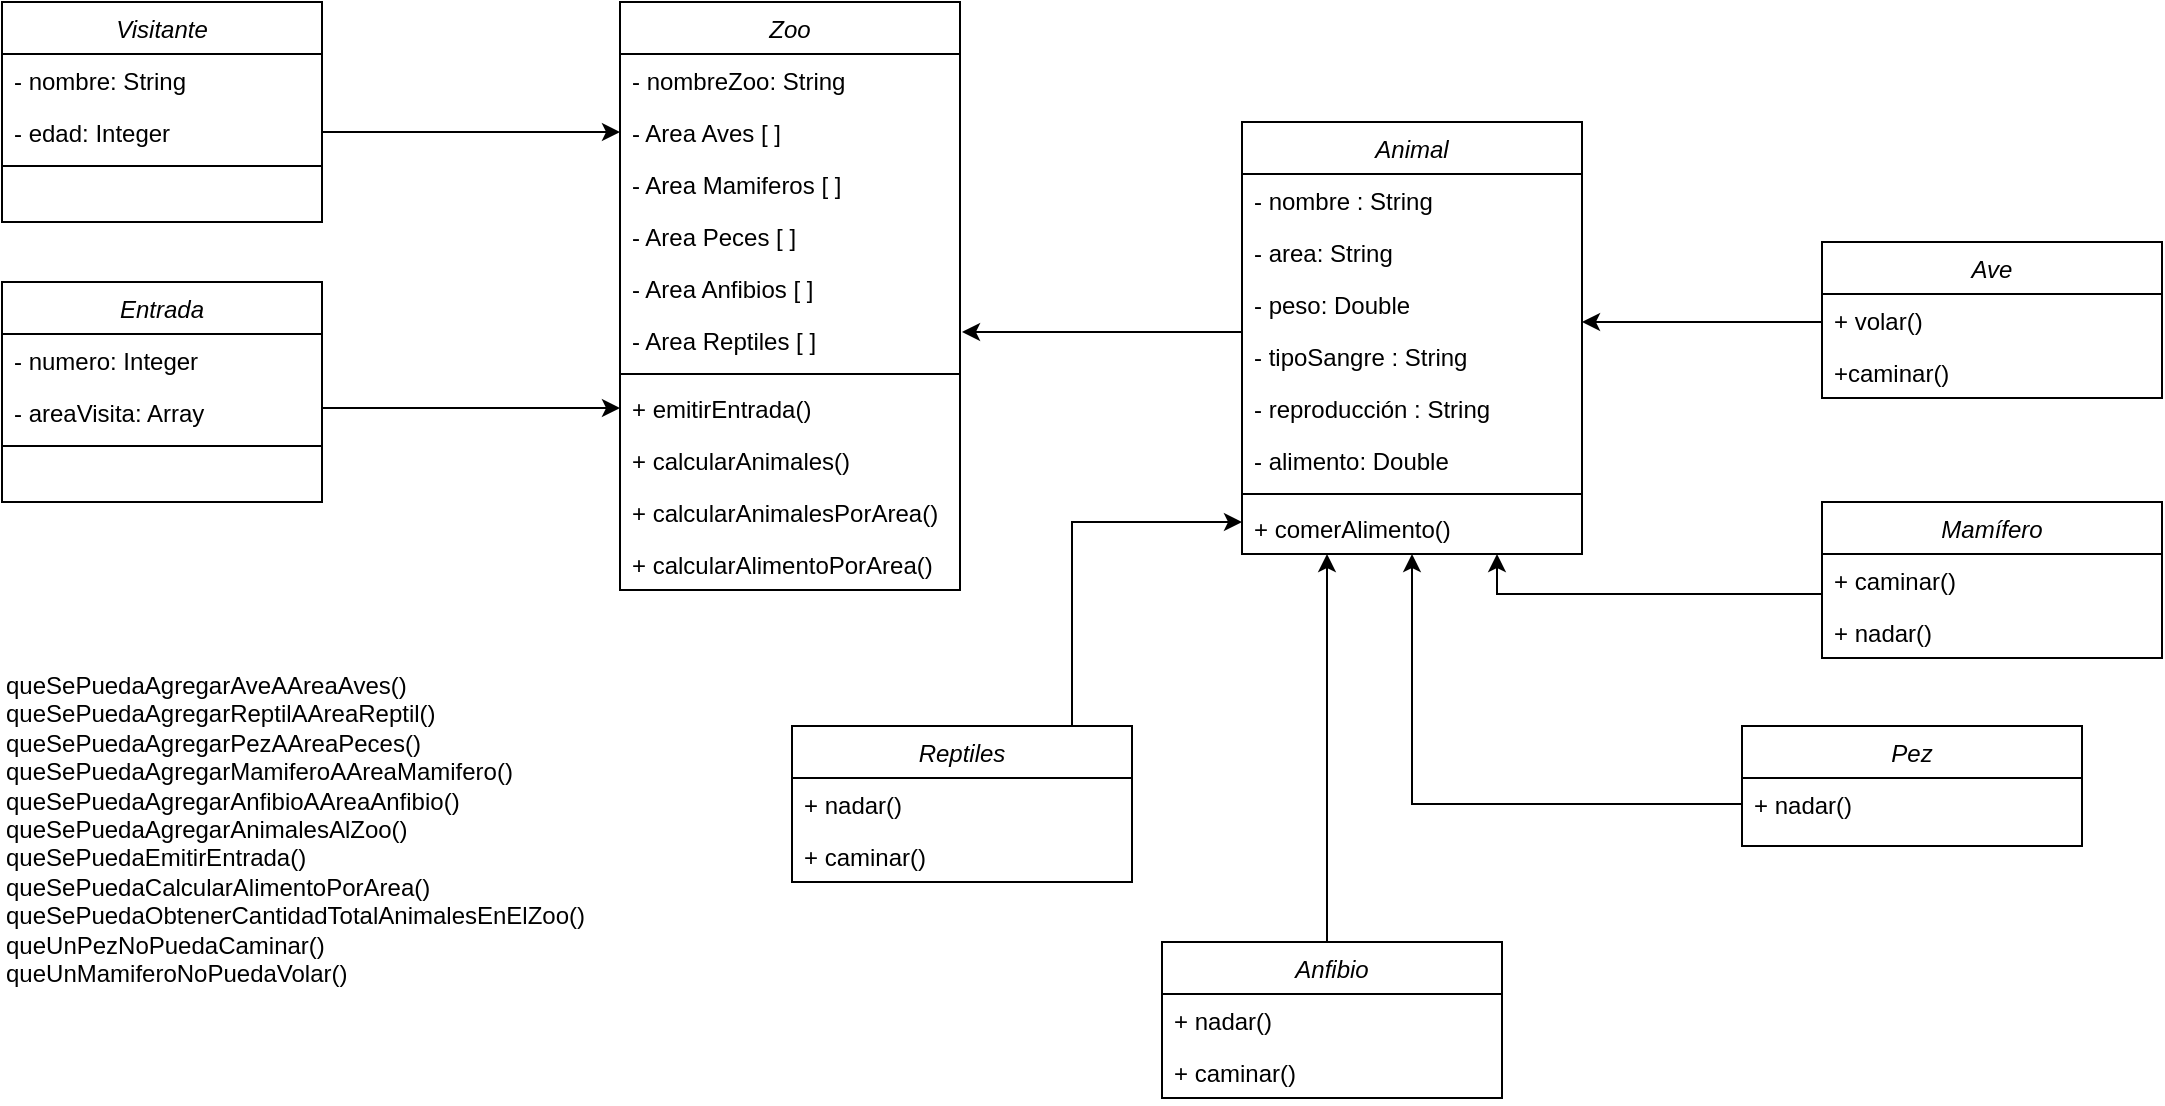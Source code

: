 <mxfile version="15.4.3" type="device"><diagram id="C5RBs43oDa-KdzZeNtuy" name="Page-1"><mxGraphModel dx="857" dy="547" grid="1" gridSize="10" guides="1" tooltips="1" connect="1" arrows="1" fold="1" page="1" pageScale="1" pageWidth="1169" pageHeight="827" math="0" shadow="0"><root><mxCell id="WIyWlLk6GJQsqaUBKTNV-0"/><mxCell id="WIyWlLk6GJQsqaUBKTNV-1" parent="WIyWlLk6GJQsqaUBKTNV-0"/><mxCell id="zkfFHV4jXpPFQw0GAbJ--0" value="Visitante" style="swimlane;fontStyle=2;align=center;verticalAlign=top;childLayout=stackLayout;horizontal=1;startSize=26;horizontalStack=0;resizeParent=1;resizeLast=0;collapsible=1;marginBottom=0;rounded=0;shadow=0;strokeWidth=1;" parent="WIyWlLk6GJQsqaUBKTNV-1" vertex="1"><mxGeometry x="20" y="30" width="160" height="110" as="geometry"><mxRectangle x="230" y="140" width="160" height="26" as="alternateBounds"/></mxGeometry></mxCell><mxCell id="zkfFHV4jXpPFQw0GAbJ--1" value="- nombre: String" style="text;align=left;verticalAlign=top;spacingLeft=4;spacingRight=4;overflow=hidden;rotatable=0;points=[[0,0.5],[1,0.5]];portConstraint=eastwest;" parent="zkfFHV4jXpPFQw0GAbJ--0" vertex="1"><mxGeometry y="26" width="160" height="26" as="geometry"/></mxCell><mxCell id="zkfFHV4jXpPFQw0GAbJ--2" value="- edad: Integer" style="text;align=left;verticalAlign=top;spacingLeft=4;spacingRight=4;overflow=hidden;rotatable=0;points=[[0,0.5],[1,0.5]];portConstraint=eastwest;rounded=0;shadow=0;html=0;" parent="zkfFHV4jXpPFQw0GAbJ--0" vertex="1"><mxGeometry y="52" width="160" height="26" as="geometry"/></mxCell><mxCell id="zkfFHV4jXpPFQw0GAbJ--4" value="" style="line;html=1;strokeWidth=1;align=left;verticalAlign=middle;spacingTop=-1;spacingLeft=3;spacingRight=3;rotatable=0;labelPosition=right;points=[];portConstraint=eastwest;" parent="zkfFHV4jXpPFQw0GAbJ--0" vertex="1"><mxGeometry y="78" width="160" height="8" as="geometry"/></mxCell><mxCell id="TKWq1amOoFYRC9h2cerJ-0" value="Entrada" style="swimlane;fontStyle=2;align=center;verticalAlign=top;childLayout=stackLayout;horizontal=1;startSize=26;horizontalStack=0;resizeParent=1;resizeLast=0;collapsible=1;marginBottom=0;rounded=0;shadow=0;strokeWidth=1;" vertex="1" parent="WIyWlLk6GJQsqaUBKTNV-1"><mxGeometry x="20" y="170" width="160" height="110" as="geometry"><mxRectangle x="230" y="140" width="160" height="26" as="alternateBounds"/></mxGeometry></mxCell><mxCell id="TKWq1amOoFYRC9h2cerJ-1" value="- numero: Integer" style="text;align=left;verticalAlign=top;spacingLeft=4;spacingRight=4;overflow=hidden;rotatable=0;points=[[0,0.5],[1,0.5]];portConstraint=eastwest;" vertex="1" parent="TKWq1amOoFYRC9h2cerJ-0"><mxGeometry y="26" width="160" height="26" as="geometry"/></mxCell><mxCell id="TKWq1amOoFYRC9h2cerJ-3" value="- areaVisita: Array" style="text;align=left;verticalAlign=top;spacingLeft=4;spacingRight=4;overflow=hidden;rotatable=0;points=[[0,0.5],[1,0.5]];portConstraint=eastwest;rounded=0;shadow=0;html=0;" vertex="1" parent="TKWq1amOoFYRC9h2cerJ-0"><mxGeometry y="52" width="160" height="26" as="geometry"/></mxCell><mxCell id="TKWq1amOoFYRC9h2cerJ-4" value="" style="line;html=1;strokeWidth=1;align=left;verticalAlign=middle;spacingTop=-1;spacingLeft=3;spacingRight=3;rotatable=0;labelPosition=right;points=[];portConstraint=eastwest;" vertex="1" parent="TKWq1amOoFYRC9h2cerJ-0"><mxGeometry y="78" width="160" height="8" as="geometry"/></mxCell><mxCell id="TKWq1amOoFYRC9h2cerJ-7" value="Zoo" style="swimlane;fontStyle=2;align=center;verticalAlign=top;childLayout=stackLayout;horizontal=1;startSize=26;horizontalStack=0;resizeParent=1;resizeLast=0;collapsible=1;marginBottom=0;rounded=0;shadow=0;strokeWidth=1;" vertex="1" parent="WIyWlLk6GJQsqaUBKTNV-1"><mxGeometry x="329" y="30" width="170" height="294" as="geometry"><mxRectangle x="230" y="140" width="160" height="26" as="alternateBounds"/></mxGeometry></mxCell><mxCell id="TKWq1amOoFYRC9h2cerJ-8" value="- nombreZoo: String " style="text;align=left;verticalAlign=top;spacingLeft=4;spacingRight=4;overflow=hidden;rotatable=0;points=[[0,0.5],[1,0.5]];portConstraint=eastwest;" vertex="1" parent="TKWq1amOoFYRC9h2cerJ-7"><mxGeometry y="26" width="170" height="26" as="geometry"/></mxCell><mxCell id="TKWq1amOoFYRC9h2cerJ-9" value="- Area Aves [ ]" style="text;align=left;verticalAlign=top;spacingLeft=4;spacingRight=4;overflow=hidden;rotatable=0;points=[[0,0.5],[1,0.5]];portConstraint=eastwest;rounded=0;shadow=0;html=0;" vertex="1" parent="TKWq1amOoFYRC9h2cerJ-7"><mxGeometry y="52" width="170" height="26" as="geometry"/></mxCell><mxCell id="TKWq1amOoFYRC9h2cerJ-10" value="- Area Mamiferos [ ]" style="text;align=left;verticalAlign=top;spacingLeft=4;spacingRight=4;overflow=hidden;rotatable=0;points=[[0,0.5],[1,0.5]];portConstraint=eastwest;rounded=0;shadow=0;html=0;" vertex="1" parent="TKWq1amOoFYRC9h2cerJ-7"><mxGeometry y="78" width="170" height="26" as="geometry"/></mxCell><mxCell id="TKWq1amOoFYRC9h2cerJ-13" value="- Area Peces [ ]" style="text;align=left;verticalAlign=top;spacingLeft=4;spacingRight=4;overflow=hidden;rotatable=0;points=[[0,0.5],[1,0.5]];portConstraint=eastwest;rounded=0;shadow=0;html=0;" vertex="1" parent="TKWq1amOoFYRC9h2cerJ-7"><mxGeometry y="104" width="170" height="26" as="geometry"/></mxCell><mxCell id="TKWq1amOoFYRC9h2cerJ-28" value="- Area Anfibios [ ]" style="text;align=left;verticalAlign=top;spacingLeft=4;spacingRight=4;overflow=hidden;rotatable=0;points=[[0,0.5],[1,0.5]];portConstraint=eastwest;rounded=0;shadow=0;html=0;" vertex="1" parent="TKWq1amOoFYRC9h2cerJ-7"><mxGeometry y="130" width="170" height="26" as="geometry"/></mxCell><mxCell id="TKWq1amOoFYRC9h2cerJ-30" value="- Area Reptiles [ ]" style="text;align=left;verticalAlign=top;spacingLeft=4;spacingRight=4;overflow=hidden;rotatable=0;points=[[0,0.5],[1,0.5]];portConstraint=eastwest;rounded=0;shadow=0;html=0;" vertex="1" parent="TKWq1amOoFYRC9h2cerJ-7"><mxGeometry y="156" width="170" height="26" as="geometry"/></mxCell><mxCell id="TKWq1amOoFYRC9h2cerJ-17" value="" style="line;html=1;strokeWidth=1;align=left;verticalAlign=middle;spacingTop=-1;spacingLeft=3;spacingRight=3;rotatable=0;labelPosition=right;points=[];portConstraint=eastwest;" vertex="1" parent="TKWq1amOoFYRC9h2cerJ-7"><mxGeometry y="182" width="170" height="8" as="geometry"/></mxCell><mxCell id="TKWq1amOoFYRC9h2cerJ-18" value="+ emitirEntrada()" style="text;align=left;verticalAlign=top;spacingLeft=4;spacingRight=4;overflow=hidden;rotatable=0;points=[[0,0.5],[1,0.5]];portConstraint=eastwest;rounded=0;shadow=0;html=0;" vertex="1" parent="TKWq1amOoFYRC9h2cerJ-7"><mxGeometry y="190" width="170" height="26" as="geometry"/></mxCell><mxCell id="TKWq1amOoFYRC9h2cerJ-66" value="+ calcularAnimales()" style="text;align=left;verticalAlign=top;spacingLeft=4;spacingRight=4;overflow=hidden;rotatable=0;points=[[0,0.5],[1,0.5]];portConstraint=eastwest;rounded=0;shadow=0;html=0;" vertex="1" parent="TKWq1amOoFYRC9h2cerJ-7"><mxGeometry y="216" width="170" height="26" as="geometry"/></mxCell><mxCell id="TKWq1amOoFYRC9h2cerJ-65" value="+ calcularAnimalesPorArea()" style="text;align=left;verticalAlign=top;spacingLeft=4;spacingRight=4;overflow=hidden;rotatable=0;points=[[0,0.5],[1,0.5]];portConstraint=eastwest;rounded=0;shadow=0;html=0;" vertex="1" parent="TKWq1amOoFYRC9h2cerJ-7"><mxGeometry y="242" width="170" height="26" as="geometry"/></mxCell><mxCell id="TKWq1amOoFYRC9h2cerJ-19" value="+ calcularAlimentoPorArea()" style="text;align=left;verticalAlign=top;spacingLeft=4;spacingRight=4;overflow=hidden;rotatable=0;points=[[0,0.5],[1,0.5]];portConstraint=eastwest;rounded=0;shadow=0;html=0;" vertex="1" parent="TKWq1amOoFYRC9h2cerJ-7"><mxGeometry y="268" width="170" height="26" as="geometry"/></mxCell><mxCell id="TKWq1amOoFYRC9h2cerJ-40" style="edgeStyle=orthogonalEdgeStyle;rounded=0;orthogonalLoop=1;jettySize=auto;html=1;" edge="1" parent="WIyWlLk6GJQsqaUBKTNV-1" source="TKWq1amOoFYRC9h2cerJ-20"><mxGeometry relative="1" as="geometry"><mxPoint x="500" y="195.0" as="targetPoint"/><Array as="points"><mxPoint x="590" y="195"/><mxPoint x="590" y="195"/></Array></mxGeometry></mxCell><mxCell id="TKWq1amOoFYRC9h2cerJ-20" value="Animal" style="swimlane;fontStyle=2;align=center;verticalAlign=top;childLayout=stackLayout;horizontal=1;startSize=26;horizontalStack=0;resizeParent=1;resizeLast=0;collapsible=1;marginBottom=0;rounded=0;shadow=0;strokeWidth=1;" vertex="1" parent="WIyWlLk6GJQsqaUBKTNV-1"><mxGeometry x="640" y="90" width="170" height="216" as="geometry"><mxRectangle x="230" y="140" width="160" height="26" as="alternateBounds"/></mxGeometry></mxCell><mxCell id="TKWq1amOoFYRC9h2cerJ-21" value="- nombre : String" style="text;align=left;verticalAlign=top;spacingLeft=4;spacingRight=4;overflow=hidden;rotatable=0;points=[[0,0.5],[1,0.5]];portConstraint=eastwest;" vertex="1" parent="TKWq1amOoFYRC9h2cerJ-20"><mxGeometry y="26" width="170" height="26" as="geometry"/></mxCell><mxCell id="TKWq1amOoFYRC9h2cerJ-22" value="- area: String" style="text;align=left;verticalAlign=top;spacingLeft=4;spacingRight=4;overflow=hidden;rotatable=0;points=[[0,0.5],[1,0.5]];portConstraint=eastwest;rounded=0;shadow=0;html=0;" vertex="1" parent="TKWq1amOoFYRC9h2cerJ-20"><mxGeometry y="52" width="170" height="26" as="geometry"/></mxCell><mxCell id="TKWq1amOoFYRC9h2cerJ-24" value="- peso: Double" style="text;align=left;verticalAlign=top;spacingLeft=4;spacingRight=4;overflow=hidden;rotatable=0;points=[[0,0.5],[1,0.5]];portConstraint=eastwest;rounded=0;shadow=0;html=0;" vertex="1" parent="TKWq1amOoFYRC9h2cerJ-20"><mxGeometry y="78" width="170" height="26" as="geometry"/></mxCell><mxCell id="TKWq1amOoFYRC9h2cerJ-58" value="- tipoSangre : String" style="text;align=left;verticalAlign=top;spacingLeft=4;spacingRight=4;overflow=hidden;rotatable=0;points=[[0,0.5],[1,0.5]];portConstraint=eastwest;" vertex="1" parent="TKWq1amOoFYRC9h2cerJ-20"><mxGeometry y="104" width="170" height="26" as="geometry"/></mxCell><mxCell id="TKWq1amOoFYRC9h2cerJ-59" value="- reproducción : String" style="text;align=left;verticalAlign=top;spacingLeft=4;spacingRight=4;overflow=hidden;rotatable=0;points=[[0,0.5],[1,0.5]];portConstraint=eastwest;" vertex="1" parent="TKWq1amOoFYRC9h2cerJ-20"><mxGeometry y="130" width="170" height="26" as="geometry"/></mxCell><mxCell id="TKWq1amOoFYRC9h2cerJ-23" value="- alimento: Double" style="text;align=left;verticalAlign=top;spacingLeft=4;spacingRight=4;overflow=hidden;rotatable=0;points=[[0,0.5],[1,0.5]];portConstraint=eastwest;rounded=0;shadow=0;html=0;" vertex="1" parent="TKWq1amOoFYRC9h2cerJ-20"><mxGeometry y="156" width="170" height="26" as="geometry"/></mxCell><mxCell id="TKWq1amOoFYRC9h2cerJ-25" value="" style="line;html=1;strokeWidth=1;align=left;verticalAlign=middle;spacingTop=-1;spacingLeft=3;spacingRight=3;rotatable=0;labelPosition=right;points=[];portConstraint=eastwest;" vertex="1" parent="TKWq1amOoFYRC9h2cerJ-20"><mxGeometry y="182" width="170" height="8" as="geometry"/></mxCell><mxCell id="TKWq1amOoFYRC9h2cerJ-26" value="+ comerAlimento()" style="text;align=left;verticalAlign=top;spacingLeft=4;spacingRight=4;overflow=hidden;rotatable=0;points=[[0,0.5],[1,0.5]];portConstraint=eastwest;rounded=0;shadow=0;html=0;" vertex="1" parent="TKWq1amOoFYRC9h2cerJ-20"><mxGeometry y="190" width="170" height="26" as="geometry"/></mxCell><mxCell id="TKWq1amOoFYRC9h2cerJ-39" style="edgeStyle=orthogonalEdgeStyle;rounded=0;orthogonalLoop=1;jettySize=auto;html=1;" edge="1" parent="WIyWlLk6GJQsqaUBKTNV-1" source="TKWq1amOoFYRC9h2cerJ-31" target="TKWq1amOoFYRC9h2cerJ-24"><mxGeometry relative="1" as="geometry"><mxPoint x="820" y="190" as="targetPoint"/><Array as="points"><mxPoint x="840" y="190"/><mxPoint x="840" y="190"/></Array></mxGeometry></mxCell><mxCell id="TKWq1amOoFYRC9h2cerJ-31" value="Ave" style="swimlane;fontStyle=2;align=center;verticalAlign=top;childLayout=stackLayout;horizontal=1;startSize=26;horizontalStack=0;resizeParent=1;resizeLast=0;collapsible=1;marginBottom=0;rounded=0;shadow=0;strokeWidth=1;" vertex="1" parent="WIyWlLk6GJQsqaUBKTNV-1"><mxGeometry x="930" y="150" width="170" height="78" as="geometry"><mxRectangle x="230" y="140" width="160" height="26" as="alternateBounds"/></mxGeometry></mxCell><mxCell id="TKWq1amOoFYRC9h2cerJ-37" value="+ volar()" style="text;align=left;verticalAlign=top;spacingLeft=4;spacingRight=4;overflow=hidden;rotatable=0;points=[[0,0.5],[1,0.5]];portConstraint=eastwest;rounded=0;shadow=0;html=0;" vertex="1" parent="TKWq1amOoFYRC9h2cerJ-31"><mxGeometry y="26" width="170" height="26" as="geometry"/></mxCell><mxCell id="TKWq1amOoFYRC9h2cerJ-44" value="+caminar()" style="text;align=left;verticalAlign=top;spacingLeft=4;spacingRight=4;overflow=hidden;rotatable=0;points=[[0,0.5],[1,0.5]];portConstraint=eastwest;rounded=0;shadow=0;html=0;" vertex="1" parent="TKWq1amOoFYRC9h2cerJ-31"><mxGeometry y="52" width="170" height="26" as="geometry"/></mxCell><mxCell id="TKWq1amOoFYRC9h2cerJ-42" value="Mamífero" style="swimlane;fontStyle=2;align=center;verticalAlign=top;childLayout=stackLayout;horizontal=1;startSize=26;horizontalStack=0;resizeParent=1;resizeLast=0;collapsible=1;marginBottom=0;rounded=0;shadow=0;strokeWidth=1;" vertex="1" parent="WIyWlLk6GJQsqaUBKTNV-1"><mxGeometry x="930" y="280" width="170" height="78" as="geometry"><mxRectangle x="230" y="140" width="160" height="26" as="alternateBounds"/></mxGeometry></mxCell><mxCell id="TKWq1amOoFYRC9h2cerJ-43" value="+ caminar()" style="text;align=left;verticalAlign=top;spacingLeft=4;spacingRight=4;overflow=hidden;rotatable=0;points=[[0,0.5],[1,0.5]];portConstraint=eastwest;rounded=0;shadow=0;html=0;" vertex="1" parent="TKWq1amOoFYRC9h2cerJ-42"><mxGeometry y="26" width="170" height="26" as="geometry"/></mxCell><mxCell id="TKWq1amOoFYRC9h2cerJ-45" value="+ nadar()" style="text;align=left;verticalAlign=top;spacingLeft=4;spacingRight=4;overflow=hidden;rotatable=0;points=[[0,0.5],[1,0.5]];portConstraint=eastwest;rounded=0;shadow=0;html=0;" vertex="1" parent="TKWq1amOoFYRC9h2cerJ-42"><mxGeometry y="52" width="170" height="26" as="geometry"/></mxCell><mxCell id="TKWq1amOoFYRC9h2cerJ-46" style="edgeStyle=orthogonalEdgeStyle;rounded=0;orthogonalLoop=1;jettySize=auto;html=1;entryX=0.75;entryY=1;entryDx=0;entryDy=0;" edge="1" parent="WIyWlLk6GJQsqaUBKTNV-1" source="TKWq1amOoFYRC9h2cerJ-43" target="TKWq1amOoFYRC9h2cerJ-20"><mxGeometry relative="1" as="geometry"><Array as="points"><mxPoint x="767" y="326"/></Array></mxGeometry></mxCell><mxCell id="TKWq1amOoFYRC9h2cerJ-47" value="Pez" style="swimlane;fontStyle=2;align=center;verticalAlign=top;childLayout=stackLayout;horizontal=1;startSize=26;horizontalStack=0;resizeParent=1;resizeLast=0;collapsible=1;marginBottom=0;rounded=0;shadow=0;strokeWidth=1;" vertex="1" parent="WIyWlLk6GJQsqaUBKTNV-1"><mxGeometry x="890" y="392" width="170" height="60" as="geometry"><mxRectangle x="230" y="140" width="160" height="26" as="alternateBounds"/></mxGeometry></mxCell><mxCell id="TKWq1amOoFYRC9h2cerJ-49" value="+ nadar()" style="text;align=left;verticalAlign=top;spacingLeft=4;spacingRight=4;overflow=hidden;rotatable=0;points=[[0,0.5],[1,0.5]];portConstraint=eastwest;rounded=0;shadow=0;html=0;" vertex="1" parent="TKWq1amOoFYRC9h2cerJ-47"><mxGeometry y="26" width="170" height="26" as="geometry"/></mxCell><mxCell id="TKWq1amOoFYRC9h2cerJ-50" style="edgeStyle=orthogonalEdgeStyle;rounded=0;orthogonalLoop=1;jettySize=auto;html=1;entryX=0.5;entryY=1;entryDx=0;entryDy=0;" edge="1" parent="WIyWlLk6GJQsqaUBKTNV-1" source="TKWq1amOoFYRC9h2cerJ-49" target="TKWq1amOoFYRC9h2cerJ-20"><mxGeometry relative="1" as="geometry"/></mxCell><mxCell id="TKWq1amOoFYRC9h2cerJ-55" style="edgeStyle=orthogonalEdgeStyle;rounded=0;orthogonalLoop=1;jettySize=auto;html=1;entryX=0.25;entryY=1;entryDx=0;entryDy=0;" edge="1" parent="WIyWlLk6GJQsqaUBKTNV-1" source="TKWq1amOoFYRC9h2cerJ-51" target="TKWq1amOoFYRC9h2cerJ-20"><mxGeometry relative="1" as="geometry"><Array as="points"><mxPoint x="683" y="390"/></Array></mxGeometry></mxCell><mxCell id="TKWq1amOoFYRC9h2cerJ-51" value="Anfibio" style="swimlane;fontStyle=2;align=center;verticalAlign=top;childLayout=stackLayout;horizontal=1;startSize=26;horizontalStack=0;resizeParent=1;resizeLast=0;collapsible=1;marginBottom=0;rounded=0;shadow=0;strokeWidth=1;" vertex="1" parent="WIyWlLk6GJQsqaUBKTNV-1"><mxGeometry x="600" y="500" width="170" height="78" as="geometry"><mxRectangle x="230" y="140" width="160" height="26" as="alternateBounds"/></mxGeometry></mxCell><mxCell id="TKWq1amOoFYRC9h2cerJ-52" value="+ nadar()" style="text;align=left;verticalAlign=top;spacingLeft=4;spacingRight=4;overflow=hidden;rotatable=0;points=[[0,0.5],[1,0.5]];portConstraint=eastwest;rounded=0;shadow=0;html=0;" vertex="1" parent="TKWq1amOoFYRC9h2cerJ-51"><mxGeometry y="26" width="170" height="26" as="geometry"/></mxCell><mxCell id="TKWq1amOoFYRC9h2cerJ-60" value="+ caminar()" style="text;align=left;verticalAlign=top;spacingLeft=4;spacingRight=4;overflow=hidden;rotatable=0;points=[[0,0.5],[1,0.5]];portConstraint=eastwest;rounded=0;shadow=0;html=0;" vertex="1" parent="TKWq1amOoFYRC9h2cerJ-51"><mxGeometry y="52" width="170" height="26" as="geometry"/></mxCell><mxCell id="TKWq1amOoFYRC9h2cerJ-56" style="edgeStyle=orthogonalEdgeStyle;rounded=0;orthogonalLoop=1;jettySize=auto;html=1;" edge="1" parent="WIyWlLk6GJQsqaUBKTNV-1" source="TKWq1amOoFYRC9h2cerJ-53"><mxGeometry relative="1" as="geometry"><mxPoint x="640" y="290" as="targetPoint"/><Array as="points"><mxPoint x="555" y="290"/><mxPoint x="640" y="290"/></Array></mxGeometry></mxCell><mxCell id="TKWq1amOoFYRC9h2cerJ-53" value="Reptiles" style="swimlane;fontStyle=2;align=center;verticalAlign=top;childLayout=stackLayout;horizontal=1;startSize=26;horizontalStack=0;resizeParent=1;resizeLast=0;collapsible=1;marginBottom=0;rounded=0;shadow=0;strokeWidth=1;" vertex="1" parent="WIyWlLk6GJQsqaUBKTNV-1"><mxGeometry x="415" y="392" width="170" height="78" as="geometry"><mxRectangle x="230" y="140" width="160" height="26" as="alternateBounds"/></mxGeometry></mxCell><mxCell id="TKWq1amOoFYRC9h2cerJ-54" value="+ nadar()" style="text;align=left;verticalAlign=top;spacingLeft=4;spacingRight=4;overflow=hidden;rotatable=0;points=[[0,0.5],[1,0.5]];portConstraint=eastwest;rounded=0;shadow=0;html=0;" vertex="1" parent="TKWq1amOoFYRC9h2cerJ-53"><mxGeometry y="26" width="170" height="26" as="geometry"/></mxCell><mxCell id="TKWq1amOoFYRC9h2cerJ-57" value="+ caminar()" style="text;align=left;verticalAlign=top;spacingLeft=4;spacingRight=4;overflow=hidden;rotatable=0;points=[[0,0.5],[1,0.5]];portConstraint=eastwest;rounded=0;shadow=0;html=0;" vertex="1" parent="TKWq1amOoFYRC9h2cerJ-53"><mxGeometry y="52" width="170" height="26" as="geometry"/></mxCell><mxCell id="TKWq1amOoFYRC9h2cerJ-62" style="edgeStyle=orthogonalEdgeStyle;rounded=0;orthogonalLoop=1;jettySize=auto;html=1;entryX=0;entryY=0.5;entryDx=0;entryDy=0;" edge="1" parent="WIyWlLk6GJQsqaUBKTNV-1" source="zkfFHV4jXpPFQw0GAbJ--2" target="TKWq1amOoFYRC9h2cerJ-9"><mxGeometry relative="1" as="geometry"/></mxCell><mxCell id="TKWq1amOoFYRC9h2cerJ-63" style="edgeStyle=orthogonalEdgeStyle;rounded=0;orthogonalLoop=1;jettySize=auto;html=1;entryX=0;entryY=0.5;entryDx=0;entryDy=0;" edge="1" parent="WIyWlLk6GJQsqaUBKTNV-1" source="TKWq1amOoFYRC9h2cerJ-3" target="TKWq1amOoFYRC9h2cerJ-18"><mxGeometry relative="1" as="geometry"><Array as="points"><mxPoint x="220" y="233"/><mxPoint x="220" y="233"/></Array></mxGeometry></mxCell><mxCell id="TKWq1amOoFYRC9h2cerJ-67" value="queSePuedaAgregarAveAAreaAves()&#10;queSePuedaAgregarReptilAAreaReptil()&#10;queSePuedaAgregarPezAAreaPeces()&#10;queSePuedaAgregarMamiferoAAreaMamifero()&#10;queSePuedaAgregarAnfibioAAreaAnfibio()&#10;queSePuedaAgregarAnimalesAlZoo()&#10;queSePuedaEmitirEntrada()&#10;queSePuedaCalcularAlimentoPorArea()&#10;queSePuedaObtenerCantidadTotalAnimalesEnElZoo()&#10;queUnPezNoPuedaCaminar()&#10;queUnMamiferoNoPuedaVolar()" style="text;whiteSpace=wrap;html=1;" vertex="1" parent="WIyWlLk6GJQsqaUBKTNV-1"><mxGeometry x="20" y="358" width="320" height="170" as="geometry"/></mxCell></root></mxGraphModel></diagram></mxfile>